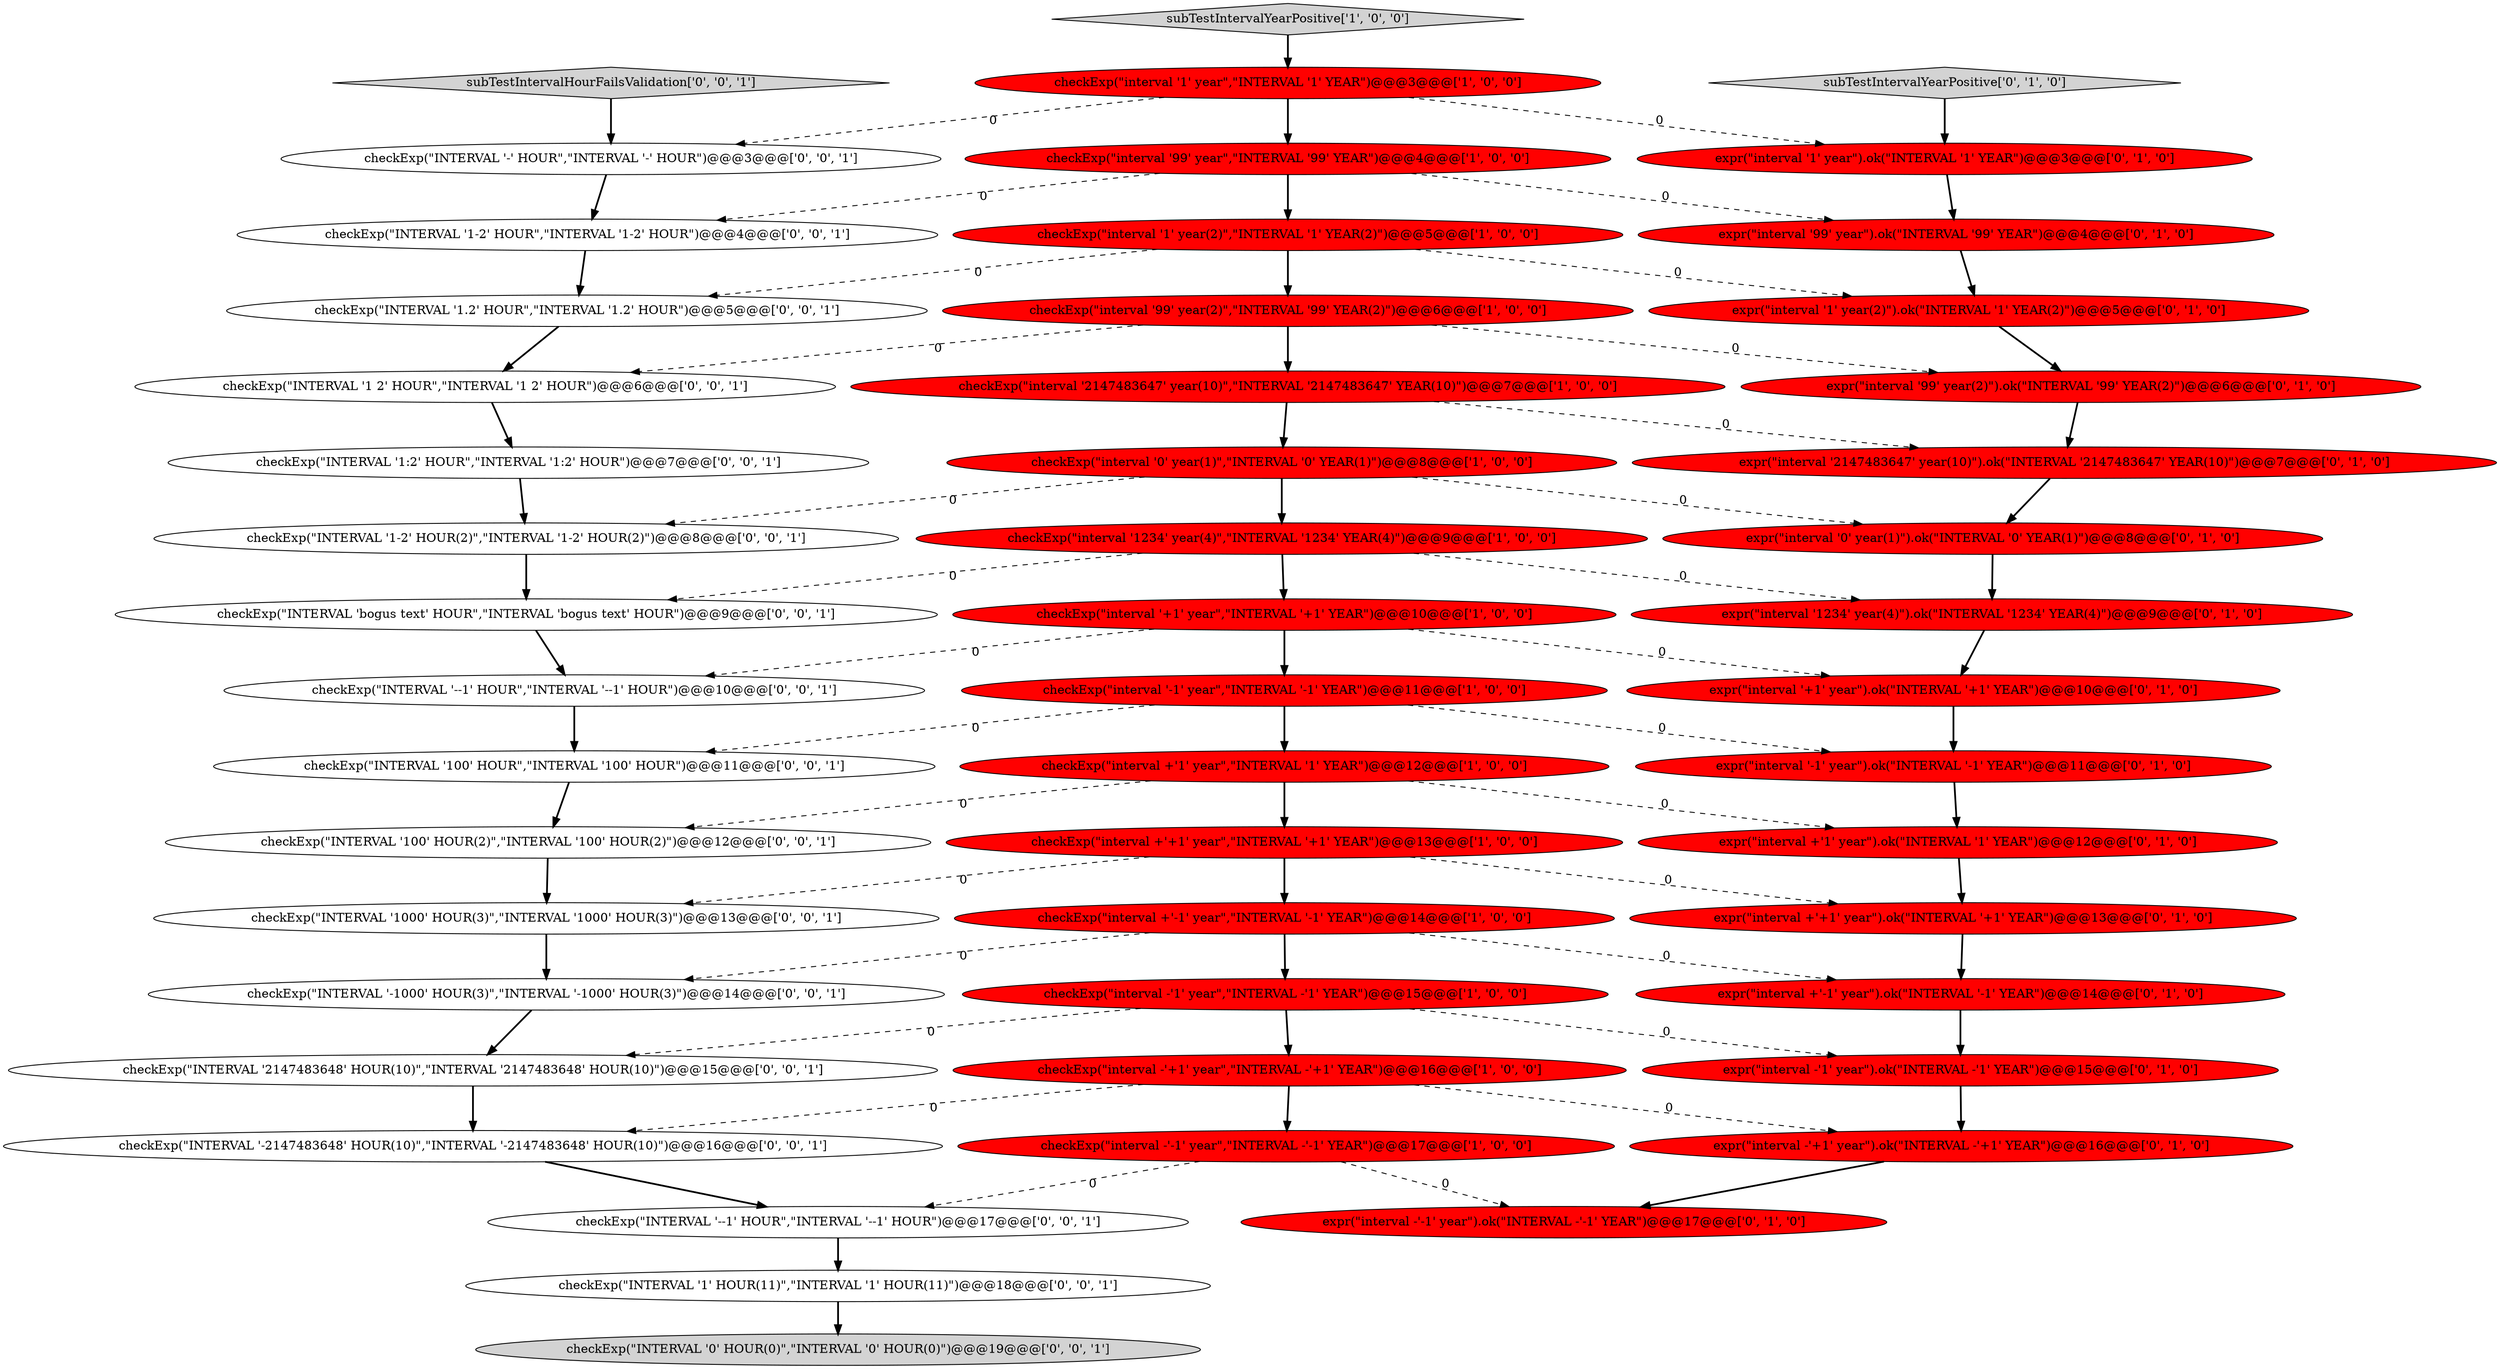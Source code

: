 digraph {
7 [style = filled, label = "checkExp(\"interval '99' year(2)\",\"INTERVAL '99' YEAR(2)\")@@@6@@@['1', '0', '0']", fillcolor = red, shape = ellipse image = "AAA1AAABBB1BBB"];
6 [style = filled, label = "checkExp(\"interval '99' year\",\"INTERVAL '99' YEAR\")@@@4@@@['1', '0', '0']", fillcolor = red, shape = ellipse image = "AAA1AAABBB1BBB"];
34 [style = filled, label = "checkExp(\"INTERVAL '1 2' HOUR\",\"INTERVAL '1 2' HOUR\")@@@6@@@['0', '0', '1']", fillcolor = white, shape = ellipse image = "AAA0AAABBB3BBB"];
41 [style = filled, label = "checkExp(\"INTERVAL '1' HOUR(11)\",\"INTERVAL '1' HOUR(11)\")@@@18@@@['0', '0', '1']", fillcolor = white, shape = ellipse image = "AAA0AAABBB3BBB"];
17 [style = filled, label = "subTestIntervalYearPositive['0', '1', '0']", fillcolor = lightgray, shape = diamond image = "AAA0AAABBB2BBB"];
11 [style = filled, label = "checkExp(\"interval '+1' year\",\"INTERVAL '+1' YEAR\")@@@10@@@['1', '0', '0']", fillcolor = red, shape = ellipse image = "AAA1AAABBB1BBB"];
14 [style = filled, label = "checkExp(\"interval +'1' year\",\"INTERVAL '1' YEAR\")@@@12@@@['1', '0', '0']", fillcolor = red, shape = ellipse image = "AAA1AAABBB1BBB"];
36 [style = filled, label = "checkExp(\"INTERVAL '100' HOUR\",\"INTERVAL '100' HOUR\")@@@11@@@['0', '0', '1']", fillcolor = white, shape = ellipse image = "AAA0AAABBB3BBB"];
25 [style = filled, label = "expr(\"interval '+1' year\").ok(\"INTERVAL '+1' YEAR\")@@@10@@@['0', '1', '0']", fillcolor = red, shape = ellipse image = "AAA1AAABBB2BBB"];
22 [style = filled, label = "expr(\"interval +'1' year\").ok(\"INTERVAL '1' YEAR\")@@@12@@@['0', '1', '0']", fillcolor = red, shape = ellipse image = "AAA1AAABBB2BBB"];
16 [style = filled, label = "expr(\"interval +'-1' year\").ok(\"INTERVAL '-1' YEAR\")@@@14@@@['0', '1', '0']", fillcolor = red, shape = ellipse image = "AAA1AAABBB2BBB"];
30 [style = filled, label = "expr(\"interval '1' year\").ok(\"INTERVAL '1' YEAR\")@@@3@@@['0', '1', '0']", fillcolor = red, shape = ellipse image = "AAA1AAABBB2BBB"];
32 [style = filled, label = "checkExp(\"INTERVAL '1-2' HOUR\",\"INTERVAL '1-2' HOUR\")@@@4@@@['0', '0', '1']", fillcolor = white, shape = ellipse image = "AAA0AAABBB3BBB"];
43 [style = filled, label = "subTestIntervalHourFailsValidation['0', '0', '1']", fillcolor = lightgray, shape = diamond image = "AAA0AAABBB3BBB"];
44 [style = filled, label = "checkExp(\"INTERVAL '1000' HOUR(3)\",\"INTERVAL '1000' HOUR(3)\")@@@13@@@['0', '0', '1']", fillcolor = white, shape = ellipse image = "AAA0AAABBB3BBB"];
46 [style = filled, label = "checkExp(\"INTERVAL '1:2' HOUR\",\"INTERVAL '1:2' HOUR\")@@@7@@@['0', '0', '1']", fillcolor = white, shape = ellipse image = "AAA0AAABBB3BBB"];
38 [style = filled, label = "checkExp(\"INTERVAL '1-2' HOUR(2)\",\"INTERVAL '1-2' HOUR(2)\")@@@8@@@['0', '0', '1']", fillcolor = white, shape = ellipse image = "AAA0AAABBB3BBB"];
15 [style = filled, label = "checkExp(\"interval '1234' year(4)\",\"INTERVAL '1234' YEAR(4)\")@@@9@@@['1', '0', '0']", fillcolor = red, shape = ellipse image = "AAA1AAABBB1BBB"];
23 [style = filled, label = "expr(\"interval -'1' year\").ok(\"INTERVAL -'1' YEAR\")@@@15@@@['0', '1', '0']", fillcolor = red, shape = ellipse image = "AAA1AAABBB2BBB"];
33 [style = filled, label = "checkExp(\"INTERVAL '-' HOUR\",\"INTERVAL '-' HOUR\")@@@3@@@['0', '0', '1']", fillcolor = white, shape = ellipse image = "AAA0AAABBB3BBB"];
18 [style = filled, label = "expr(\"interval '0' year(1)\").ok(\"INTERVAL '0' YEAR(1)\")@@@8@@@['0', '1', '0']", fillcolor = red, shape = ellipse image = "AAA1AAABBB2BBB"];
26 [style = filled, label = "expr(\"interval +'+1' year\").ok(\"INTERVAL '+1' YEAR\")@@@13@@@['0', '1', '0']", fillcolor = red, shape = ellipse image = "AAA1AAABBB2BBB"];
0 [style = filled, label = "checkExp(\"interval -'+1' year\",\"INTERVAL -'+1' YEAR\")@@@16@@@['1', '0', '0']", fillcolor = red, shape = ellipse image = "AAA1AAABBB1BBB"];
4 [style = filled, label = "checkExp(\"interval +'+1' year\",\"INTERVAL '+1' YEAR\")@@@13@@@['1', '0', '0']", fillcolor = red, shape = ellipse image = "AAA1AAABBB1BBB"];
28 [style = filled, label = "expr(\"interval '2147483647' year(10)\").ok(\"INTERVAL '2147483647' YEAR(10)\")@@@7@@@['0', '1', '0']", fillcolor = red, shape = ellipse image = "AAA1AAABBB2BBB"];
37 [style = filled, label = "checkExp(\"INTERVAL '0' HOUR(0)\",\"INTERVAL '0' HOUR(0)\")@@@19@@@['0', '0', '1']", fillcolor = lightgray, shape = ellipse image = "AAA0AAABBB3BBB"];
48 [style = filled, label = "checkExp(\"INTERVAL '--1' HOUR\",\"INTERVAL '--1' HOUR\")@@@10@@@['0', '0', '1']", fillcolor = white, shape = ellipse image = "AAA0AAABBB3BBB"];
10 [style = filled, label = "checkExp(\"interval -'1' year\",\"INTERVAL -'1' YEAR\")@@@15@@@['1', '0', '0']", fillcolor = red, shape = ellipse image = "AAA1AAABBB1BBB"];
3 [style = filled, label = "checkExp(\"interval '-1' year\",\"INTERVAL '-1' YEAR\")@@@11@@@['1', '0', '0']", fillcolor = red, shape = ellipse image = "AAA1AAABBB1BBB"];
40 [style = filled, label = "checkExp(\"INTERVAL '-2147483648' HOUR(10)\",\"INTERVAL '-2147483648' HOUR(10)\")@@@16@@@['0', '0', '1']", fillcolor = white, shape = ellipse image = "AAA0AAABBB3BBB"];
45 [style = filled, label = "checkExp(\"INTERVAL '1.2' HOUR\",\"INTERVAL '1.2' HOUR\")@@@5@@@['0', '0', '1']", fillcolor = white, shape = ellipse image = "AAA0AAABBB3BBB"];
49 [style = filled, label = "checkExp(\"INTERVAL '2147483648' HOUR(10)\",\"INTERVAL '2147483648' HOUR(10)\")@@@15@@@['0', '0', '1']", fillcolor = white, shape = ellipse image = "AAA0AAABBB3BBB"];
12 [style = filled, label = "checkExp(\"interval +'-1' year\",\"INTERVAL '-1' YEAR\")@@@14@@@['1', '0', '0']", fillcolor = red, shape = ellipse image = "AAA1AAABBB1BBB"];
47 [style = filled, label = "checkExp(\"INTERVAL '-1000' HOUR(3)\",\"INTERVAL '-1000' HOUR(3)\")@@@14@@@['0', '0', '1']", fillcolor = white, shape = ellipse image = "AAA0AAABBB3BBB"];
27 [style = filled, label = "expr(\"interval '99' year\").ok(\"INTERVAL '99' YEAR\")@@@4@@@['0', '1', '0']", fillcolor = red, shape = ellipse image = "AAA1AAABBB2BBB"];
21 [style = filled, label = "expr(\"interval '1' year(2)\").ok(\"INTERVAL '1' YEAR(2)\")@@@5@@@['0', '1', '0']", fillcolor = red, shape = ellipse image = "AAA1AAABBB2BBB"];
9 [style = filled, label = "subTestIntervalYearPositive['1', '0', '0']", fillcolor = lightgray, shape = diamond image = "AAA0AAABBB1BBB"];
42 [style = filled, label = "checkExp(\"INTERVAL '--1' HOUR\",\"INTERVAL '--1' HOUR\")@@@17@@@['0', '0', '1']", fillcolor = white, shape = ellipse image = "AAA0AAABBB3BBB"];
8 [style = filled, label = "checkExp(\"interval -'-1' year\",\"INTERVAL -'-1' YEAR\")@@@17@@@['1', '0', '0']", fillcolor = red, shape = ellipse image = "AAA1AAABBB1BBB"];
2 [style = filled, label = "checkExp(\"interval '0' year(1)\",\"INTERVAL '0' YEAR(1)\")@@@8@@@['1', '0', '0']", fillcolor = red, shape = ellipse image = "AAA1AAABBB1BBB"];
19 [style = filled, label = "expr(\"interval '-1' year\").ok(\"INTERVAL '-1' YEAR\")@@@11@@@['0', '1', '0']", fillcolor = red, shape = ellipse image = "AAA1AAABBB2BBB"];
24 [style = filled, label = "expr(\"interval -'+1' year\").ok(\"INTERVAL -'+1' YEAR\")@@@16@@@['0', '1', '0']", fillcolor = red, shape = ellipse image = "AAA1AAABBB2BBB"];
35 [style = filled, label = "checkExp(\"INTERVAL 'bogus text' HOUR\",\"INTERVAL 'bogus text' HOUR\")@@@9@@@['0', '0', '1']", fillcolor = white, shape = ellipse image = "AAA0AAABBB3BBB"];
13 [style = filled, label = "checkExp(\"interval '1' year(2)\",\"INTERVAL '1' YEAR(2)\")@@@5@@@['1', '0', '0']", fillcolor = red, shape = ellipse image = "AAA1AAABBB1BBB"];
29 [style = filled, label = "expr(\"interval -'-1' year\").ok(\"INTERVAL -'-1' YEAR\")@@@17@@@['0', '1', '0']", fillcolor = red, shape = ellipse image = "AAA1AAABBB2BBB"];
1 [style = filled, label = "checkExp(\"interval '2147483647' year(10)\",\"INTERVAL '2147483647' YEAR(10)\")@@@7@@@['1', '0', '0']", fillcolor = red, shape = ellipse image = "AAA1AAABBB1BBB"];
39 [style = filled, label = "checkExp(\"INTERVAL '100' HOUR(2)\",\"INTERVAL '100' HOUR(2)\")@@@12@@@['0', '0', '1']", fillcolor = white, shape = ellipse image = "AAA0AAABBB3BBB"];
20 [style = filled, label = "expr(\"interval '1234' year(4)\").ok(\"INTERVAL '1234' YEAR(4)\")@@@9@@@['0', '1', '0']", fillcolor = red, shape = ellipse image = "AAA1AAABBB2BBB"];
31 [style = filled, label = "expr(\"interval '99' year(2)\").ok(\"INTERVAL '99' YEAR(2)\")@@@6@@@['0', '1', '0']", fillcolor = red, shape = ellipse image = "AAA1AAABBB2BBB"];
5 [style = filled, label = "checkExp(\"interval '1' year\",\"INTERVAL '1' YEAR\")@@@3@@@['1', '0', '0']", fillcolor = red, shape = ellipse image = "AAA1AAABBB1BBB"];
22->26 [style = bold, label=""];
32->45 [style = bold, label=""];
35->48 [style = bold, label=""];
42->41 [style = bold, label=""];
46->38 [style = bold, label=""];
15->20 [style = dashed, label="0"];
34->46 [style = bold, label=""];
7->1 [style = bold, label=""];
28->18 [style = bold, label=""];
7->31 [style = dashed, label="0"];
48->36 [style = bold, label=""];
39->44 [style = bold, label=""];
4->44 [style = dashed, label="0"];
12->16 [style = dashed, label="0"];
3->36 [style = dashed, label="0"];
6->32 [style = dashed, label="0"];
3->14 [style = bold, label=""];
30->27 [style = bold, label=""];
41->37 [style = bold, label=""];
7->34 [style = dashed, label="0"];
14->39 [style = dashed, label="0"];
14->22 [style = dashed, label="0"];
17->30 [style = bold, label=""];
24->29 [style = bold, label=""];
4->26 [style = dashed, label="0"];
16->23 [style = bold, label=""];
1->28 [style = dashed, label="0"];
20->25 [style = bold, label=""];
2->38 [style = dashed, label="0"];
36->39 [style = bold, label=""];
8->42 [style = dashed, label="0"];
3->19 [style = dashed, label="0"];
47->49 [style = bold, label=""];
15->35 [style = dashed, label="0"];
13->45 [style = dashed, label="0"];
26->16 [style = bold, label=""];
18->20 [style = bold, label=""];
23->24 [style = bold, label=""];
12->10 [style = bold, label=""];
21->31 [style = bold, label=""];
13->21 [style = dashed, label="0"];
5->6 [style = bold, label=""];
15->11 [style = bold, label=""];
11->3 [style = bold, label=""];
6->27 [style = dashed, label="0"];
13->7 [style = bold, label=""];
12->47 [style = dashed, label="0"];
6->13 [style = bold, label=""];
10->0 [style = bold, label=""];
2->15 [style = bold, label=""];
0->8 [style = bold, label=""];
25->19 [style = bold, label=""];
2->18 [style = dashed, label="0"];
11->25 [style = dashed, label="0"];
9->5 [style = bold, label=""];
4->12 [style = bold, label=""];
43->33 [style = bold, label=""];
0->24 [style = dashed, label="0"];
33->32 [style = bold, label=""];
5->33 [style = dashed, label="0"];
10->49 [style = dashed, label="0"];
1->2 [style = bold, label=""];
31->28 [style = bold, label=""];
49->40 [style = bold, label=""];
38->35 [style = bold, label=""];
0->40 [style = dashed, label="0"];
27->21 [style = bold, label=""];
19->22 [style = bold, label=""];
44->47 [style = bold, label=""];
40->42 [style = bold, label=""];
45->34 [style = bold, label=""];
10->23 [style = dashed, label="0"];
8->29 [style = dashed, label="0"];
11->48 [style = dashed, label="0"];
5->30 [style = dashed, label="0"];
14->4 [style = bold, label=""];
}
